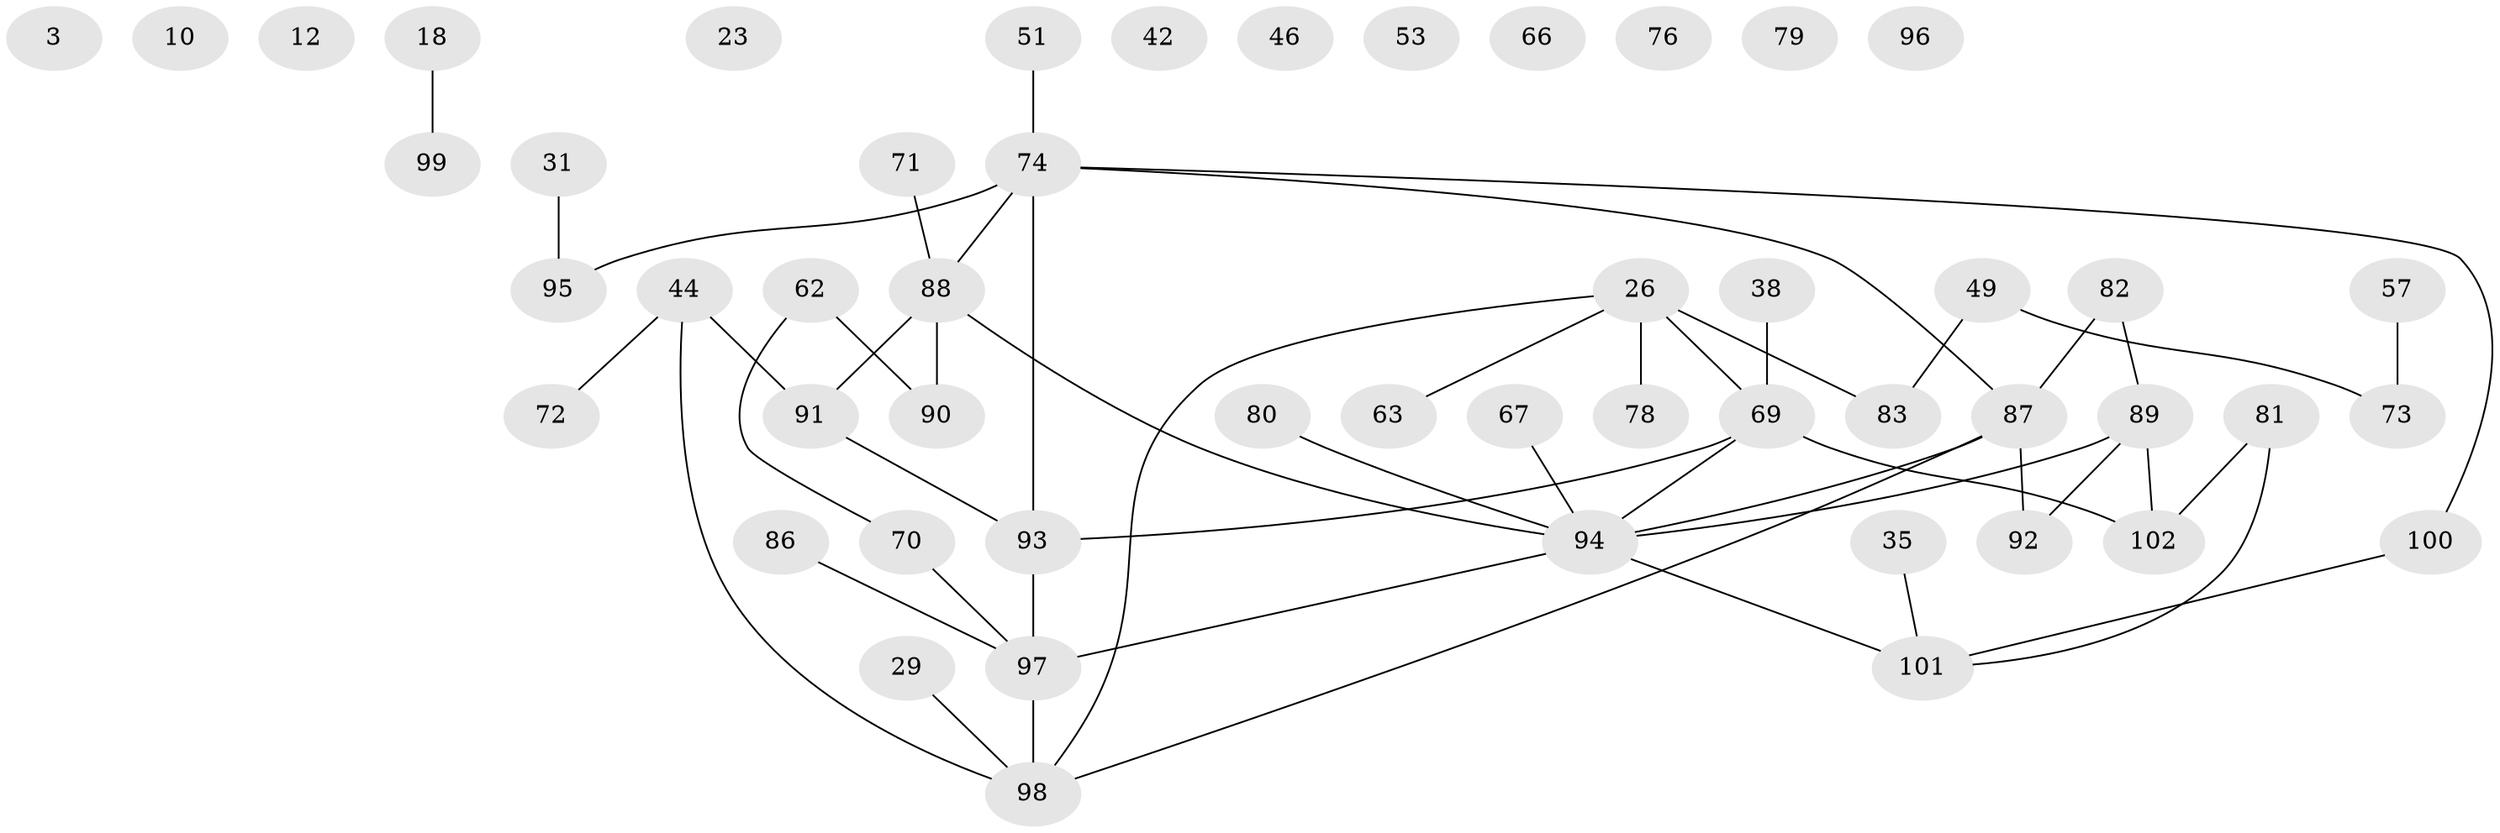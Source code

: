 // original degree distribution, {4: 0.10784313725490197, 2: 0.3235294117647059, 0: 0.10784313725490197, 1: 0.24509803921568626, 3: 0.17647058823529413, 6: 0.00980392156862745, 5: 0.029411764705882353}
// Generated by graph-tools (version 1.1) at 2025/39/03/09/25 04:39:42]
// undirected, 51 vertices, 51 edges
graph export_dot {
graph [start="1"]
  node [color=gray90,style=filled];
  3;
  10;
  12;
  18;
  23;
  26;
  29;
  31;
  35 [super="+11"];
  38;
  42;
  44;
  46;
  49;
  51;
  53;
  57;
  62;
  63;
  66;
  67;
  69 [super="+19"];
  70;
  71;
  72;
  73;
  74 [super="+64"];
  76;
  78;
  79;
  80;
  81;
  82;
  83 [super="+34"];
  86;
  87 [super="+85+15"];
  88 [super="+6+47+58"];
  89 [super="+43+68"];
  90 [super="+59"];
  91 [super="+60"];
  92;
  93 [super="+22+48+54"];
  94 [super="+56+75"];
  95;
  96;
  97 [super="+65"];
  98 [super="+55"];
  99;
  100 [super="+77"];
  101;
  102 [super="+20+36+30"];
  18 -- 99;
  26 -- 63;
  26 -- 69 [weight=2];
  26 -- 78;
  26 -- 83;
  26 -- 98;
  29 -- 98;
  31 -- 95;
  35 -- 101;
  38 -- 69;
  44 -- 72;
  44 -- 91 [weight=2];
  44 -- 98;
  49 -- 73;
  49 -- 83;
  51 -- 74;
  57 -- 73;
  62 -- 70;
  62 -- 90;
  67 -- 94;
  69 -- 94;
  69 -- 93;
  69 -- 102;
  70 -- 97;
  71 -- 88;
  74 -- 95;
  74 -- 93 [weight=2];
  74 -- 88;
  74 -- 100;
  74 -- 87;
  80 -- 94;
  81 -- 101;
  81 -- 102;
  82 -- 87;
  82 -- 89;
  86 -- 97;
  87 -- 98;
  87 -- 94;
  87 -- 92;
  88 -- 91;
  88 -- 94;
  88 -- 90;
  89 -- 102;
  89 -- 92;
  89 -- 94;
  91 -- 93;
  93 -- 97;
  94 -- 97;
  94 -- 101;
  97 -- 98;
  100 -- 101;
}
